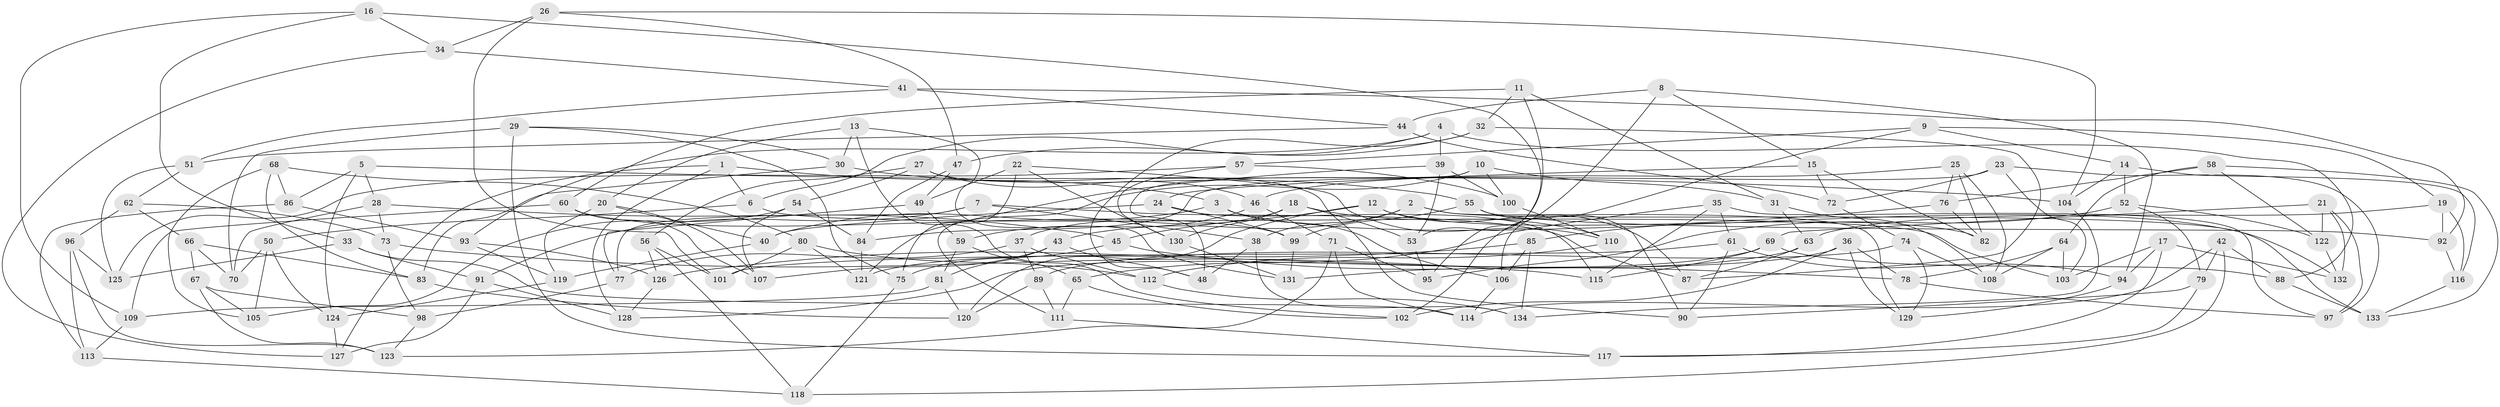 // coarse degree distribution, {6: 0.5176470588235295, 4: 0.4117647058823529, 3: 0.011764705882352941, 5: 0.058823529411764705}
// Generated by graph-tools (version 1.1) at 2025/42/03/06/25 10:42:18]
// undirected, 134 vertices, 268 edges
graph export_dot {
graph [start="1"]
  node [color=gray90,style=filled];
  1;
  2;
  3;
  4;
  5;
  6;
  7;
  8;
  9;
  10;
  11;
  12;
  13;
  14;
  15;
  16;
  17;
  18;
  19;
  20;
  21;
  22;
  23;
  24;
  25;
  26;
  27;
  28;
  29;
  30;
  31;
  32;
  33;
  34;
  35;
  36;
  37;
  38;
  39;
  40;
  41;
  42;
  43;
  44;
  45;
  46;
  47;
  48;
  49;
  50;
  51;
  52;
  53;
  54;
  55;
  56;
  57;
  58;
  59;
  60;
  61;
  62;
  63;
  64;
  65;
  66;
  67;
  68;
  69;
  70;
  71;
  72;
  73;
  74;
  75;
  76;
  77;
  78;
  79;
  80;
  81;
  82;
  83;
  84;
  85;
  86;
  87;
  88;
  89;
  90;
  91;
  92;
  93;
  94;
  95;
  96;
  97;
  98;
  99;
  100;
  101;
  102;
  103;
  104;
  105;
  106;
  107;
  108;
  109;
  110;
  111;
  112;
  113;
  114;
  115;
  116;
  117;
  118;
  119;
  120;
  121;
  122;
  123;
  124;
  125;
  126;
  127;
  128;
  129;
  130;
  131;
  132;
  133;
  134;
  1 -- 3;
  1 -- 6;
  1 -- 127;
  1 -- 128;
  2 -- 38;
  2 -- 129;
  2 -- 43;
  2 -- 133;
  3 -- 106;
  3 -- 132;
  3 -- 40;
  4 -- 88;
  4 -- 93;
  4 -- 6;
  4 -- 39;
  5 -- 124;
  5 -- 86;
  5 -- 104;
  5 -- 28;
  6 -- 103;
  6 -- 50;
  7 -- 91;
  7 -- 77;
  7 -- 38;
  7 -- 87;
  8 -- 44;
  8 -- 102;
  8 -- 94;
  8 -- 15;
  9 -- 14;
  9 -- 19;
  9 -- 106;
  9 -- 57;
  10 -- 48;
  10 -- 100;
  10 -- 111;
  10 -- 31;
  11 -- 53;
  11 -- 60;
  11 -- 32;
  11 -- 31;
  12 -- 45;
  12 -- 87;
  12 -- 82;
  12 -- 120;
  13 -- 131;
  13 -- 30;
  13 -- 102;
  13 -- 20;
  14 -- 116;
  14 -- 52;
  14 -- 104;
  15 -- 72;
  15 -- 24;
  15 -- 82;
  16 -- 33;
  16 -- 95;
  16 -- 34;
  16 -- 109;
  17 -- 117;
  17 -- 132;
  17 -- 103;
  17 -- 94;
  18 -- 110;
  18 -- 130;
  18 -- 37;
  18 -- 53;
  19 -- 92;
  19 -- 116;
  19 -- 63;
  20 -- 40;
  20 -- 119;
  20 -- 107;
  21 -- 97;
  21 -- 132;
  21 -- 122;
  21 -- 69;
  22 -- 49;
  22 -- 75;
  22 -- 130;
  22 -- 110;
  23 -- 84;
  23 -- 72;
  23 -- 103;
  23 -- 97;
  24 -- 40;
  24 -- 99;
  24 -- 115;
  25 -- 108;
  25 -- 46;
  25 -- 76;
  25 -- 82;
  26 -- 47;
  26 -- 34;
  26 -- 104;
  26 -- 101;
  27 -- 46;
  27 -- 54;
  27 -- 90;
  27 -- 56;
  28 -- 45;
  28 -- 70;
  28 -- 73;
  29 -- 70;
  29 -- 117;
  29 -- 30;
  29 -- 75;
  30 -- 83;
  30 -- 55;
  31 -- 108;
  31 -- 63;
  32 -- 87;
  32 -- 47;
  32 -- 48;
  33 -- 91;
  33 -- 125;
  33 -- 114;
  34 -- 127;
  34 -- 41;
  35 -- 97;
  35 -- 65;
  35 -- 61;
  35 -- 115;
  36 -- 131;
  36 -- 78;
  36 -- 102;
  36 -- 129;
  37 -- 112;
  37 -- 89;
  37 -- 77;
  38 -- 48;
  38 -- 134;
  39 -- 53;
  39 -- 121;
  39 -- 100;
  40 -- 119;
  41 -- 51;
  41 -- 44;
  41 -- 92;
  42 -- 114;
  42 -- 118;
  42 -- 79;
  42 -- 88;
  43 -- 48;
  43 -- 81;
  43 -- 107;
  44 -- 72;
  44 -- 51;
  45 -- 75;
  45 -- 78;
  46 -- 59;
  46 -- 71;
  47 -- 84;
  47 -- 49;
  49 -- 77;
  49 -- 59;
  50 -- 105;
  50 -- 124;
  50 -- 70;
  51 -- 62;
  51 -- 125;
  52 -- 122;
  52 -- 79;
  52 -- 95;
  53 -- 95;
  54 -- 107;
  54 -- 84;
  54 -- 105;
  55 -- 99;
  55 -- 90;
  55 -- 92;
  56 -- 101;
  56 -- 118;
  56 -- 126;
  57 -- 125;
  57 -- 100;
  57 -- 130;
  58 -- 64;
  58 -- 76;
  58 -- 133;
  58 -- 122;
  59 -- 65;
  59 -- 81;
  60 -- 109;
  60 -- 107;
  60 -- 99;
  61 -- 90;
  61 -- 101;
  61 -- 94;
  62 -- 73;
  62 -- 96;
  62 -- 66;
  63 -- 87;
  63 -- 128;
  64 -- 103;
  64 -- 78;
  64 -- 108;
  65 -- 102;
  65 -- 111;
  66 -- 83;
  66 -- 67;
  66 -- 70;
  67 -- 98;
  67 -- 123;
  67 -- 105;
  68 -- 83;
  68 -- 86;
  68 -- 105;
  68 -- 80;
  69 -- 88;
  69 -- 121;
  69 -- 115;
  71 -- 114;
  71 -- 123;
  71 -- 95;
  72 -- 74;
  73 -- 115;
  73 -- 98;
  74 -- 129;
  74 -- 108;
  74 -- 89;
  75 -- 118;
  76 -- 82;
  76 -- 85;
  77 -- 98;
  78 -- 97;
  79 -- 117;
  79 -- 90;
  80 -- 112;
  80 -- 101;
  80 -- 121;
  81 -- 109;
  81 -- 120;
  83 -- 120;
  84 -- 121;
  85 -- 106;
  85 -- 126;
  85 -- 134;
  86 -- 93;
  86 -- 113;
  88 -- 133;
  89 -- 111;
  89 -- 120;
  91 -- 127;
  91 -- 128;
  92 -- 116;
  93 -- 119;
  93 -- 126;
  94 -- 129;
  96 -- 113;
  96 -- 125;
  96 -- 123;
  98 -- 123;
  99 -- 131;
  100 -- 110;
  104 -- 134;
  106 -- 114;
  109 -- 113;
  110 -- 112;
  111 -- 117;
  112 -- 134;
  113 -- 118;
  116 -- 133;
  119 -- 124;
  122 -- 132;
  124 -- 127;
  126 -- 128;
  130 -- 131;
}
